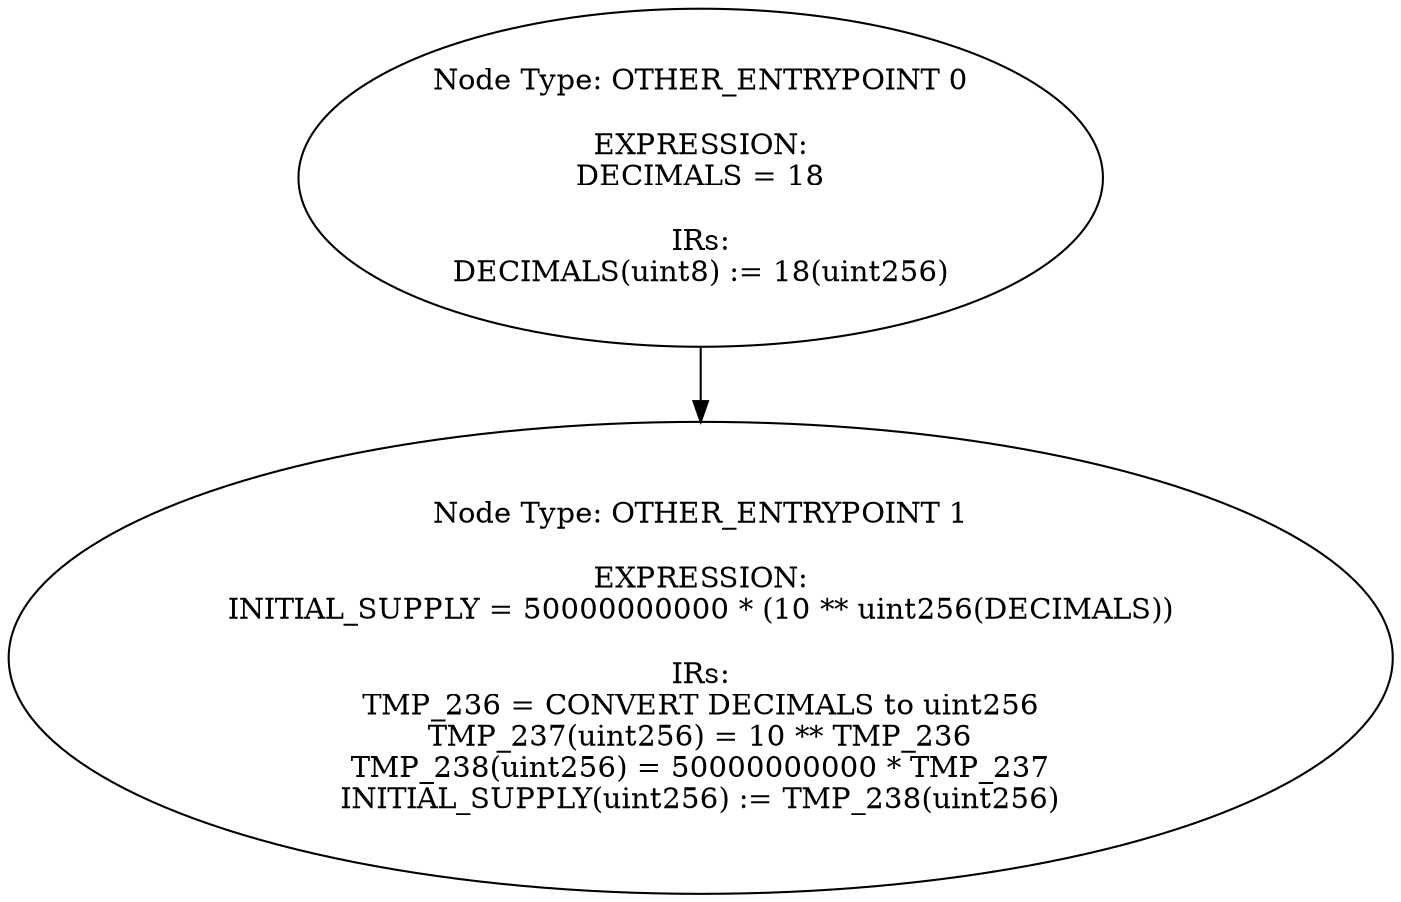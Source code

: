 digraph{
0[label="Node Type: OTHER_ENTRYPOINT 0

EXPRESSION:
DECIMALS = 18

IRs:
DECIMALS(uint8) := 18(uint256)"];
0->1;
1[label="Node Type: OTHER_ENTRYPOINT 1

EXPRESSION:
INITIAL_SUPPLY = 50000000000 * (10 ** uint256(DECIMALS))

IRs:
TMP_236 = CONVERT DECIMALS to uint256
TMP_237(uint256) = 10 ** TMP_236
TMP_238(uint256) = 50000000000 * TMP_237
INITIAL_SUPPLY(uint256) := TMP_238(uint256)"];
}
